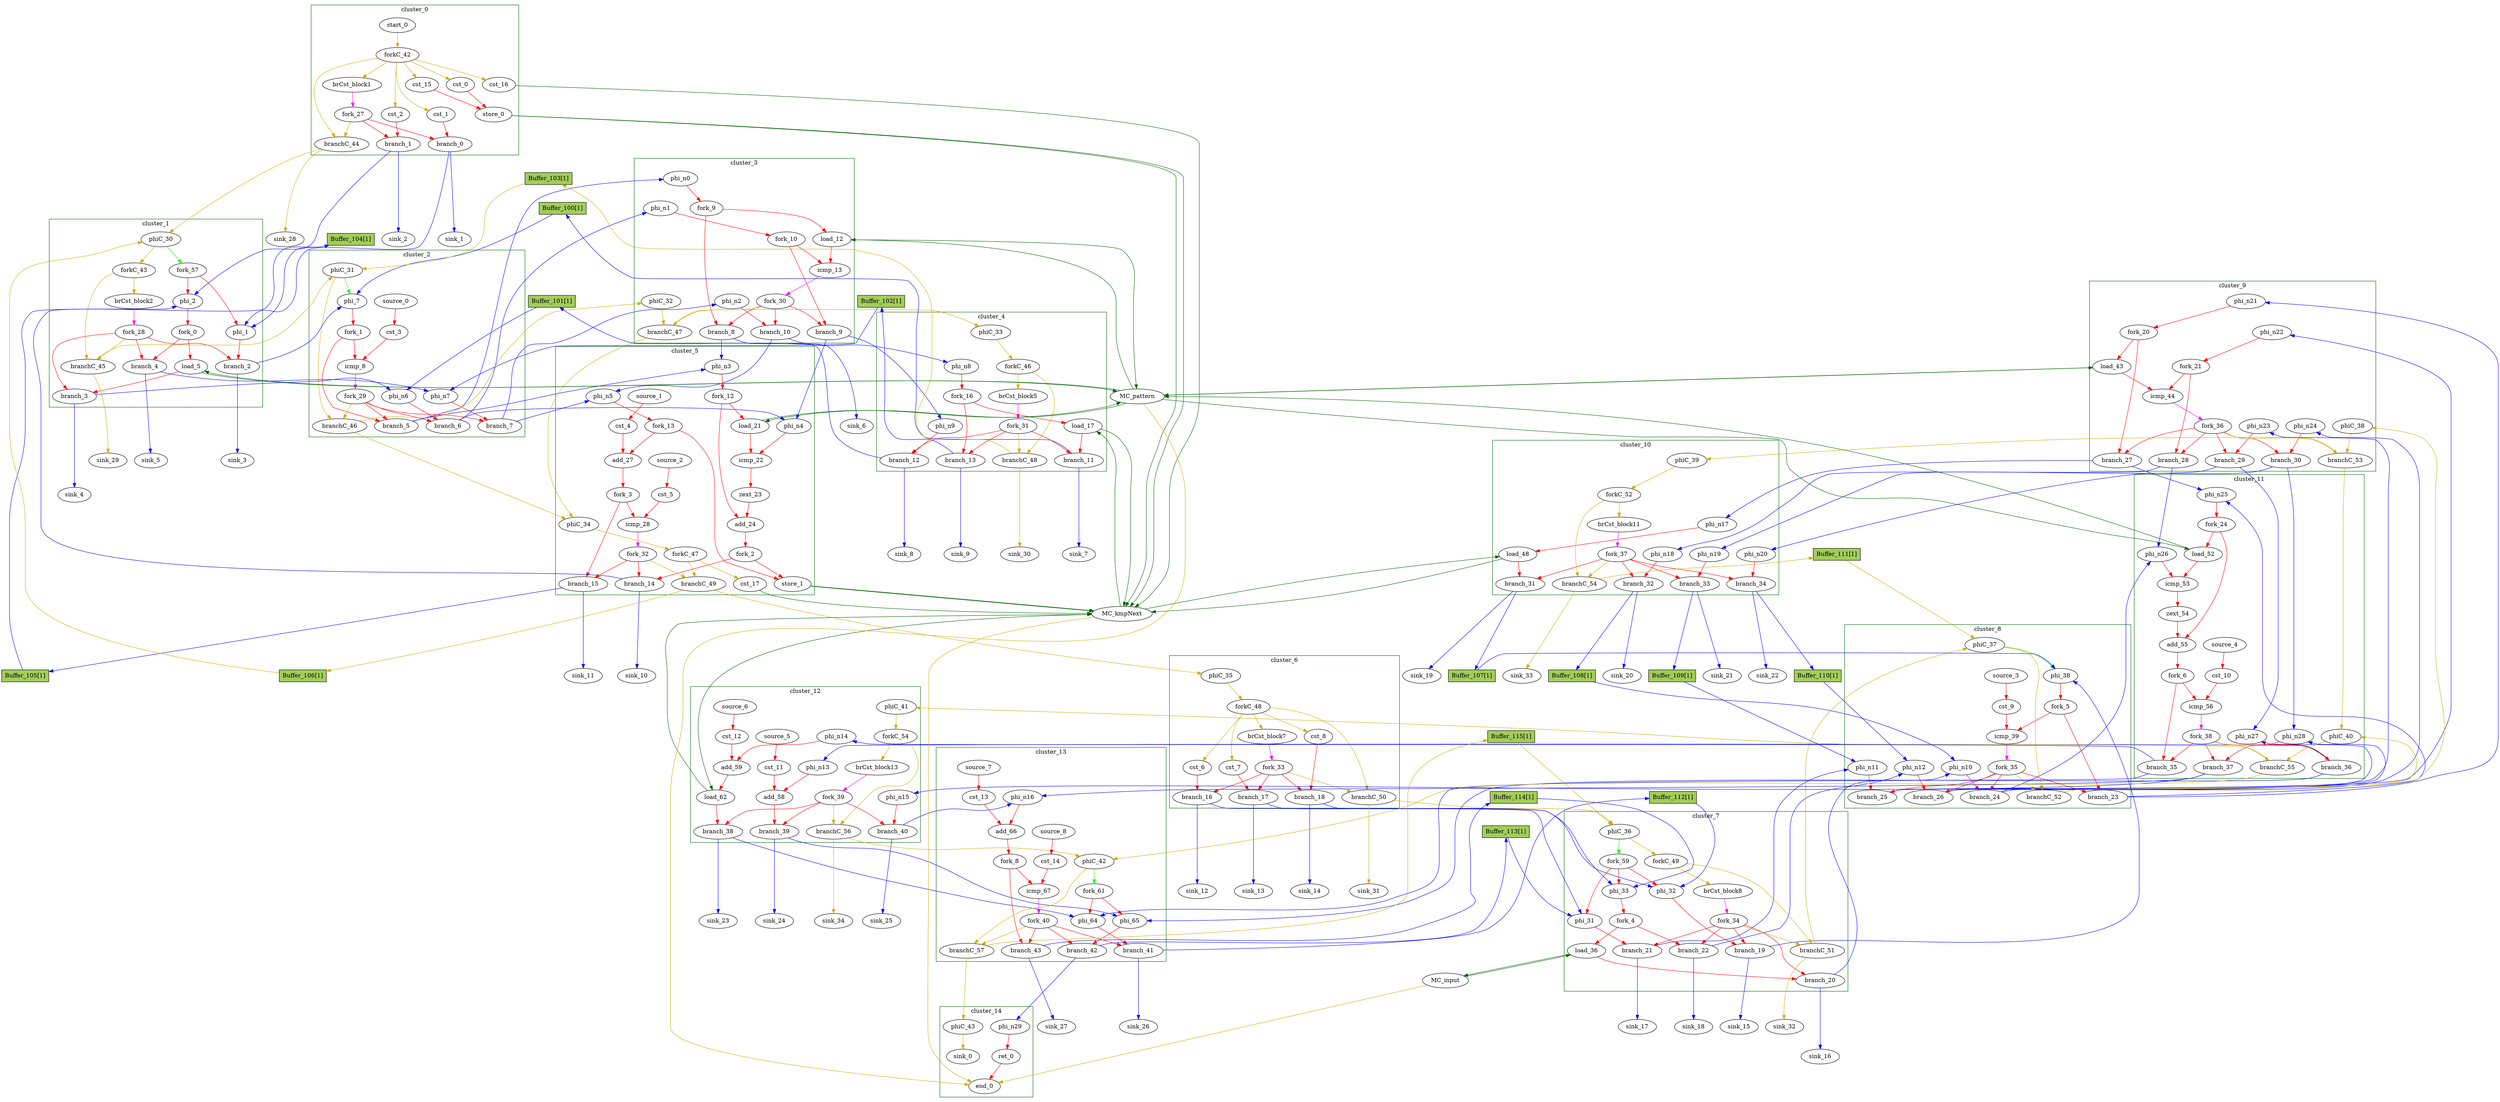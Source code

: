 Digraph G {
	splines=spline;
	subgraph cluster_cluster_0 {
	color = "darkgreen";
label = "cluster_0";
		"cst_0" [type="Constant", in="in1:1", out="out1:1", bbID=1, value="0x00000000"];
		"store_0" [type="Operator", in="in1:1 in2:0 ", out="out1:1 out2:0 ", bbID=1, II=1, delay=0.672, latency=0, op="mc_store_op", portId=0];
		"brCst_block1" [type="Constant", in="in1:1", out="out1:1", bbID=1, value="0x1"];
		"cst_1" [type="Constant", in="in1:1", out="out1:1", bbID=1, value="0x00000000"];
		"cst_2" [type="Constant", in="in1:1", out="out1:1", bbID=1, value="0x00000001"];
		"cst_15" [type="Constant", in="in1:1", out="out1:1", bbID=1, value="0x00000000"];
		"branch_0" [type="Branch", in="in1:1 in2?:1", out="out1+:1 out2-:1", bbID=1];
		"branch_1" [type="Branch", in="in1:1 in2?:1", out="out1+:1 out2-:1", bbID=1];
		"fork_27" [type="Fork", in="in1:1", out="out1:1 out2:1 out3:1 ", bbID=1];
		"cst_16" [type="Constant", in="in1:1", out="out1:1", bbID=1, value="0x00000001"];
		"start_0" [type="Entry", in="in1:0", out="out1:0", bbID=1, control="true"];
		"forkC_42" [type="Fork", in="in1:0", out="out1:0 out2:0 out3:0 out4:0 out5:0 out6:0 out7:0 ", bbID=1];
		"branchC_44" [type="Branch", in="in1:0 in2?:1", out="out1+:0 out2-:0", bbID=1];
	}
	subgraph cluster_cluster_2 {
	color = "darkgreen";
label = "cluster_2";
		"phi_7" [type="Mux", in="in1?:1 in2:32 in3:32 ", out="out1:32", bbID=3, delay=1.397];
		"cst_3" [type="Constant", in="in1:1", out="out1:1", bbID=3, value="0x00000000"];
		"icmp_8" [type="Operator", in="in1:32 in2:32 ", out="out1:1 ", bbID=3, II=1, delay=1.907, latency=0, op="icmp_sgt_op"];
		"phi_n6" [type="Merge", in="in1:32 in2:32 ", out="out1:32", bbID=3, delay=1.397];
		"phi_n7" [type="Merge", in="in1:3 in2:3 ", out="out1:3", bbID=3, delay=1.397];
		"fork_1" [type="Fork", in="in1:32", out="out1:32 out2:32 ", bbID=3];
		"branch_5" [type="Branch", in="in1:32 in2?:1", out="out1+:32 out2-:32", bbID=3];
		"branch_6" [type="Branch", in="in1:32 in2?:1", out="out1+:32 out2-:32", bbID=3];
		"branch_7" [type="Branch", in="in1:3 in2?:1", out="out1+:3 out2-:3", bbID=3];
		"fork_29" [type="Fork", in="in1:1", out="out1:1 out2:1 out3:1 out4:1 ", bbID=3];
		"phiC_31" [type="CntrlMerge", in="in1:0 in2:0 ", out="out1:0 out2?:1", bbID=3, delay=0.0];
		"branchC_46" [type="Branch", in="in1:0 in2?:1", out="out1+:0 out2-:0", bbID=3];
		"source_0" [type="Source", out="out1:1", bbID=3];
	}
	subgraph cluster_cluster_3 {
	color = "darkgreen";
label = "cluster_3";
		"load_12" [type="Operator", in="in1:32 in2:32 ", out="out1:32 out2:32 ", bbID=4, II=1, delay=1.412, latency=2, op="mc_load_op", portId=1];
		"icmp_13" [type="Operator", in="in1:32 in2:32 ", out="out1:1 ", bbID=4, II=1, delay=1.907, latency=0, op="icmp_eq_op"];
		"phi_n0" [type="Merge", in="in1:32 ", out="out1:32", bbID=4, delay=0.0];
		"phi_n1" [type="Merge", in="in1:32 ", out="out1:32", bbID=4, delay=0.0];
		"phi_n2" [type="Merge", in="in1:3 ", out="out1:3", bbID=4, delay=0.0];
		"fork_9" [type="Fork", in="in1:32", out="out1:32 out2:32 ", bbID=4];
		"fork_10" [type="Fork", in="in1:32", out="out1:32 out2:32 ", bbID=4];
		"branch_8" [type="Branch", in="in1:32 in2?:1", out="out1+:32 out2-:32", bbID=4];
		"branch_9" [type="Branch", in="in1:32 in2?:1", out="out1+:32 out2-:32", bbID=4];
		"branch_10" [type="Branch", in="in1:3 in2?:1", out="out1+:3 out2-:3", bbID=4];
		"fork_30" [type="Fork", in="in1:1", out="out1:1 out2:1 out3:1 out4:1 ", bbID=4];
		"phiC_32" [type="Merge", in="in1:0 ", out="out1:0", bbID=4, delay=0.0];
		"branchC_47" [type="Branch", in="in1:0 in2?:1", out="out1+:0 out2-:0", bbID=4];
	}
	subgraph cluster_cluster_4 {
	color = "darkgreen";
label = "cluster_4";
		"load_17" [type="Operator", in="in1:32 in2:3 ", out="out1:32 out2:3 ", bbID=5, II=1, delay=1.412, latency=2, op="mc_load_op", portId=0];
		"brCst_block5" [type="Constant", in="in1:1", out="out1:1", bbID=5, value="0x1"];
		"phi_n8" [type="Merge", in="in1:3 ", out="out1:3", bbID=5, delay=0.0];
		"phi_n9" [type="Merge", in="in1:32 ", out="out1:32", bbID=5, delay=0.0];
		"fork_16" [type="Fork", in="in1:3", out="out1:3 out2:3 ", bbID=5];
		"branch_11" [type="Branch", in="in1:32 in2?:1", out="out1+:32 out2-:32", bbID=5];
		"branch_12" [type="Branch", in="in1:32 in2?:1", out="out1+:32 out2-:32", bbID=5];
		"branch_13" [type="Branch", in="in1:3 in2?:1", out="out1+:3 out2-:3", bbID=5];
		"fork_31" [type="Fork", in="in1:1", out="out1:1 out2:1 out3:1 out4:1 ", bbID=5];
		"phiC_33" [type="Merge", in="in1:0 ", out="out1:0", bbID=5, delay=0.0];
		"forkC_46" [type="Fork", in="in1:0", out="out1:0 out2:0 ", bbID=5];
		"branchC_48" [type="Branch", in="in1:0 in2?:1", out="out1+:0 out2-:0", bbID=5];
	}
	subgraph cluster_cluster_5 {
	color = "darkgreen";
label = "cluster_5";
		"load_21" [type="Operator", in="in1:32 in2:32 ", out="out1:32 out2:32 ", bbID=6, II=1, delay=1.412, latency=2, op="mc_load_op", portId=2];
		"icmp_22" [type="Operator", in="in1:32 in2:32 ", out="out1:1 ", bbID=6, II=1, delay=1.907, latency=0, op="icmp_eq_op"];
		"zext_23" [type="Operator", in="in1:1 ", out="out1:1 ", bbID=6, II=1, delay=0.0, latency=0, op="zext_op"];
		"add_24" [type="Operator", in="in1:32 in2:32 ", out="out1:32 ", bbID=6, II=1, delay=2.287, latency=0, op="add_op"];
		"store_1" [type="Operator", in="in1:32 in2:3 ", out="out1:32 out2:3 ", bbID=6, II=1, delay=0.672, latency=0, op="mc_store_op", portId=1];
		"cst_4" [type="Constant", in="in1:1", out="out1:1", bbID=6, value="0x00000001"];
		"add_27" [type="Operator", in="in1:3 in2:3 ", out="out1:3 ", bbID=6, II=1, delay=2.287, latency=0, op="add_op"];
		"cst_5" [type="Constant", in="in1:3", out="out1:3", bbID=6, value="0x00000004"];
		"icmp_28" [type="Operator", in="in1:3 in2:3 ", out="out1:1 ", bbID=6, II=1, delay=1.907, latency=0, op="icmp_ult_op"];
		"phi_n3" [type="Merge", in="in1:32 in2:32 ", out="out1:32", bbID=6, delay=1.397];
		"phi_n4" [type="Merge", in="in1:32 in2:32 ", out="out1:32", bbID=6, delay=1.397];
		"phi_n5" [type="Merge", in="in1:3 in2:3 ", out="out1:3", bbID=6, delay=1.397];
		"fork_2" [type="Fork", in="in1:32", out="out1:32 out2:32 ", bbID=6];
		"fork_3" [type="Fork", in="in1:3", out="out1:3 out2:3 ", bbID=6];
		"fork_12" [type="Fork", in="in1:32", out="out1:32 out2:32 ", bbID=6];
		"fork_13" [type="Fork", in="in1:3", out="out1:3 out2:3 ", bbID=6];
		"branch_14" [type="Branch", in="in1:32 in2?:1", out="out1+:32 out2-:32", bbID=6];
		"branch_15" [type="Branch", in="in1:3 in2?:1", out="out1+:3 out2-:3", bbID=6];
		"fork_32" [type="Fork", in="in1:1", out="out1:1 out2:1 out3:1 ", bbID=6];
		"cst_17" [type="Constant", in="in1:1", out="out1:1", bbID=6, value="0x00000001"];
		"phiC_34" [type="Merge", in="in1:0 in2:0 ", out="out1:0", bbID=6, delay=0.0];
		"forkC_47" [type="Fork", in="in1:0", out="out1:0 out2:0 ", bbID=6];
		"branchC_49" [type="Branch", in="in1:0 in2?:1", out="out1+:0 out2-:0", bbID=6];
		"source_1" [type="Source", out="out1:1", bbID=6];
		"source_2" [type="Source", out="out1:3", bbID=6];
	}
	subgraph cluster_cluster_6 {
	color = "darkgreen";
label = "cluster_6";
		"brCst_block7" [type="Constant", in="in1:1", out="out1:1", bbID=7, value="0x1"];
		"cst_6" [type="Constant", in="in1:1", out="out1:1", bbID=7, value="0x00000000"];
		"cst_7" [type="Constant", in="in1:1", out="out1:1", bbID=7, value="0x00000000"];
		"cst_8" [type="Constant", in="in1:1", out="out1:1", bbID=7, value="0x00000000"];
		"branch_16" [type="Branch", in="in1:1 in2?:1", out="out1+:1 out2-:1", bbID=7];
		"branch_17" [type="Branch", in="in1:1 in2?:1", out="out1+:1 out2-:1", bbID=7];
		"branch_18" [type="Branch", in="in1:1 in2?:1", out="out1+:1 out2-:1", bbID=7];
		"fork_33" [type="Fork", in="in1:1", out="out1:1 out2:1 out3:1 out4:1 ", bbID=7];
		"phiC_35" [type="Merge", in="in1:0 ", out="out1:0", bbID=7, delay=0.0];
		"forkC_48" [type="Fork", in="in1:0", out="out1:0 out2:0 out3:0 out4:0 out5:0 ", bbID=7];
		"branchC_50" [type="Branch", in="in1:0 in2?:1", out="out1+:0 out2-:0", bbID=7];
	}
	subgraph cluster_cluster_7 {
	color = "darkgreen";
label = "cluster_7";
		"phi_31" [type="Mux", in="in1?:1 in2:32 in3:32 ", out="out1:32", bbID=8, delay=1.397];
		"phi_32" [type="Mux", in="in1?:1 in2:32 in3:32 ", out="out1:32", bbID=8, delay=1.397];
		"phi_33" [type="Mux", in="in1?:1 in2:10 in3:10 ", out="out1:10", bbID=8, delay=1.397];
		"load_36" [type="Operator", in="in1:32 in2:10 ", out="out1:32 out2:10 ", bbID=8, II=1, delay=1.412, latency=2, op="mc_load_op", portId=0];
		"brCst_block8" [type="Constant", in="in1:1", out="out1:1", bbID=8, value="0x1"];
		"fork_4" [type="Fork", in="in1:10", out="out1:10 out2:10 ", bbID=8];
		"branch_19" [type="Branch", in="in1:32 in2?:1", out="out1+:32 out2-:32", bbID=8];
		"branch_20" [type="Branch", in="in1:32 in2?:1", out="out1+:32 out2-:32", bbID=8];
		"branch_21" [type="Branch", in="in1:32 in2?:1", out="out1+:32 out2-:32", bbID=8];
		"branch_22" [type="Branch", in="in1:10 in2?:1", out="out1+:10 out2-:10", bbID=8];
		"fork_34" [type="Fork", in="in1:1", out="out1:1 out2:1 out3:1 out4:1 out5:1 ", bbID=8];
		"phiC_36" [type="CntrlMerge", in="in1:0 in2:0 ", out="out1:0 out2?:1", bbID=8, delay=0.0];
		"forkC_49" [type="Fork", in="in1:0", out="out1:0 out2:0 ", bbID=8];
		"branchC_51" [type="Branch", in="in1:0 in2?:1", out="out1+:0 out2-:0", bbID=8];
		"fork_59" [type="Fork", in="in1:1", out="out1:1 out2:1 out3:1 ", bbID=8];
	}
	subgraph cluster_cluster_8 {
	color = "darkgreen";
label = "cluster_8";
		"phi_38" [type="Mux", in="in1?:1 in2:32 in3:32 ", out="out1:32", bbID=9, delay=1.397];
		"cst_9" [type="Constant", in="in1:1", out="out1:1", bbID=9, value="0x00000000"];
		"icmp_39" [type="Operator", in="in1:32 in2:32 ", out="out1:1 ", bbID=9, II=1, delay=1.907, latency=0, op="icmp_sgt_op"];
		"phi_n10" [type="Merge", in="in1:32 in2:32 ", out="out1:32", bbID=9, delay=1.397];
		"phi_n11" [type="Merge", in="in1:32 in2:32 ", out="out1:32", bbID=9, delay=1.397];
		"phi_n12" [type="Merge", in="in1:10 in2:10 ", out="out1:10", bbID=9, delay=1.397];
		"fork_5" [type="Fork", in="in1:32", out="out1:32 out2:32 ", bbID=9];
		"branch_23" [type="Branch", in="in1:32 in2?:1", out="out1+:32 out2-:32", bbID=9];
		"branch_24" [type="Branch", in="in1:32 in2?:1", out="out1+:32 out2-:32", bbID=9];
		"branch_25" [type="Branch", in="in1:32 in2?:1", out="out1+:32 out2-:32", bbID=9];
		"branch_26" [type="Branch", in="in1:10 in2?:1", out="out1+:10 out2-:10", bbID=9];
		"fork_35" [type="Fork", in="in1:1", out="out1:1 out2:1 out3:1 out4:1 out5:1 ", bbID=9];
		"phiC_37" [type="CntrlMerge", in="in1:0 in2:0 ", out="out1:0 out2?:1", bbID=9, delay=0.0];
		"branchC_52" [type="Branch", in="in1:0 in2?:1", out="out1+:0 out2-:0", bbID=9];
		"source_3" [type="Source", out="out1:1", bbID=9];
	}
	subgraph cluster_cluster_9 {
	color = "darkgreen";
label = "cluster_9";
		"load_43" [type="Operator", in="in1:32 in2:32 ", out="out1:32 out2:32 ", bbID=10, II=1, delay=1.412, latency=2, op="mc_load_op", portId=3];
		"icmp_44" [type="Operator", in="in1:32 in2:32 ", out="out1:1 ", bbID=10, II=1, delay=1.907, latency=0, op="icmp_eq_op"];
		"phi_n21" [type="Merge", in="in1:32 ", out="out1:32", bbID=10, delay=0.0];
		"phi_n22" [type="Merge", in="in1:32 ", out="out1:32", bbID=10, delay=0.0];
		"phi_n23" [type="Merge", in="in1:32 ", out="out1:32", bbID=10, delay=0.0];
		"phi_n24" [type="Merge", in="in1:10 ", out="out1:10", bbID=10, delay=0.0];
		"fork_20" [type="Fork", in="in1:32", out="out1:32 out2:32 ", bbID=10];
		"fork_21" [type="Fork", in="in1:32", out="out1:32 out2:32 ", bbID=10];
		"branch_27" [type="Branch", in="in1:32 in2?:1", out="out1+:32 out2-:32", bbID=10];
		"branch_28" [type="Branch", in="in1:32 in2?:1", out="out1+:32 out2-:32", bbID=10];
		"branch_29" [type="Branch", in="in1:32 in2?:1", out="out1+:32 out2-:32", bbID=10];
		"branch_30" [type="Branch", in="in1:10 in2?:1", out="out1+:10 out2-:10", bbID=10];
		"fork_36" [type="Fork", in="in1:1", out="out1:1 out2:1 out3:1 out4:1 out5:1 ", bbID=10];
		"phiC_38" [type="Merge", in="in1:0 ", out="out1:0", bbID=10, delay=0.0];
		"branchC_53" [type="Branch", in="in1:0 in2?:1", out="out1+:0 out2-:0", bbID=10];
	}
	subgraph cluster_cluster_10 {
	color = "darkgreen";
label = "cluster_10";
		"load_48" [type="Operator", in="in1:32 in2:32 ", out="out1:32 out2:32 ", bbID=11, II=1, delay=1.412, latency=2, op="mc_load_op", portId=1];
		"brCst_block11" [type="Constant", in="in1:1", out="out1:1", bbID=11, value="0x1"];
		"phi_n17" [type="Merge", in="in1:32 ", out="out1:32", bbID=11, delay=0.0];
		"phi_n18" [type="Merge", in="in1:32 ", out="out1:32", bbID=11, delay=0.0];
		"phi_n19" [type="Merge", in="in1:32 ", out="out1:32", bbID=11, delay=0.0];
		"phi_n20" [type="Merge", in="in1:10 ", out="out1:10", bbID=11, delay=0.0];
		"branch_31" [type="Branch", in="in1:32 in2?:1", out="out1+:32 out2-:32", bbID=11];
		"branch_32" [type="Branch", in="in1:32 in2?:1", out="out1+:32 out2-:32", bbID=11];
		"branch_33" [type="Branch", in="in1:32 in2?:1", out="out1+:32 out2-:32", bbID=11];
		"branch_34" [type="Branch", in="in1:10 in2?:1", out="out1+:10 out2-:10", bbID=11];
		"fork_37" [type="Fork", in="in1:1", out="out1:1 out2:1 out3:1 out4:1 out5:1 ", bbID=11];
		"phiC_39" [type="Merge", in="in1:0 ", out="out1:0", bbID=11, delay=0.0];
		"forkC_52" [type="Fork", in="in1:0", out="out1:0 out2:0 ", bbID=11];
		"branchC_54" [type="Branch", in="in1:0 in2?:1", out="out1+:0 out2-:0", bbID=11];
	}
	subgraph cluster_cluster_11 {
	color = "darkgreen";
label = "cluster_11";
		"load_52" [type="Operator", in="in1:32 in2:32 ", out="out1:32 out2:32 ", bbID=12, II=1, delay=1.412, latency=2, op="mc_load_op", portId=4];
		"icmp_53" [type="Operator", in="in1:32 in2:32 ", out="out1:1 ", bbID=12, II=1, delay=1.907, latency=0, op="icmp_eq_op"];
		"zext_54" [type="Operator", in="in1:1 ", out="out1:1 ", bbID=12, II=1, delay=0.0, latency=0, op="zext_op"];
		"add_55" [type="Operator", in="in1:32 in2:32 ", out="out1:32 ", bbID=12, II=1, delay=2.287, latency=0, op="add_op"];
		"cst_10" [type="Constant", in="in1:2", out="out1:2", bbID=12, value="0x00000003"];
		"icmp_56" [type="Operator", in="in1:32 in2:32 ", out="out1:1 ", bbID=12, II=1, delay=1.907, latency=0, op="icmp_sgt_op"];
		"phi_n25" [type="Merge", in="in1:32 in2:32 ", out="out1:32", bbID=12, delay=1.397];
		"phi_n26" [type="Merge", in="in1:32 in2:32 ", out="out1:32", bbID=12, delay=1.397];
		"phi_n27" [type="Merge", in="in1:32 in2:32 ", out="out1:32", bbID=12, delay=1.397];
		"phi_n28" [type="Merge", in="in1:10 in2:10 ", out="out1:10", bbID=12, delay=1.397];
		"fork_6" [type="Fork", in="in1:32", out="out1:32 out2:32 ", bbID=12];
		"fork_24" [type="Fork", in="in1:32", out="out1:32 out2:32 ", bbID=12];
		"branch_35" [type="Branch", in="in1:32 in2?:1", out="out1+:32 out2-:32", bbID=12];
		"branch_36" [type="Branch", in="in1:32 in2?:1", out="out1+:32 out2-:32", bbID=12];
		"branch_37" [type="Branch", in="in1:10 in2?:1", out="out1+:10 out2-:10", bbID=12];
		"fork_38" [type="Fork", in="in1:1", out="out1:1 out2:1 out3:1 out4:1 ", bbID=12];
		"phiC_40" [type="Merge", in="in1:0 in2:0 ", out="out1:0", bbID=12, delay=0.0];
		"branchC_55" [type="Branch", in="in1:0 in2?:1", out="out1+:0 out2-:0", bbID=12];
		"source_4" [type="Source", out="out1:2", bbID=12];
	}
	subgraph cluster_cluster_12 {
	color = "darkgreen";
label = "cluster_12";
		"cst_11" [type="Constant", in="in1:1", out="out1:1", bbID=13, value="0x00000001"];
		"add_58" [type="Operator", in="in1:32 in2:32 ", out="out1:32 ", bbID=13, II=1, delay=2.287, latency=0, op="add_op"];
		"cst_12" [type="Constant", in="in1:32", out="out1:32", bbID=13, value="0xFFFFFFFF"];
		"add_59" [type="Operator", in="in1:32 in2:32 ", out="out1:32 ", bbID=13, II=1, delay=2.287, latency=0, op="add_op"];
		"load_62" [type="Operator", in="in1:32 in2:32 ", out="out1:32 out2:32 ", bbID=13, II=1, delay=1.412, latency=2, op="mc_load_op", portId=2];
		"brCst_block13" [type="Constant", in="in1:1", out="out1:1", bbID=13, value="0x1"];
		"phi_n13" [type="Merge", in="in1:32 ", out="out1:32", bbID=13, delay=0.0];
		"phi_n14" [type="Merge", in="in1:32 ", out="out1:32", bbID=13, delay=0.0];
		"phi_n15" [type="Merge", in="in1:10 ", out="out1:10", bbID=13, delay=0.0];
		"branch_38" [type="Branch", in="in1:32 in2?:1", out="out1+:32 out2-:32", bbID=13];
		"branch_39" [type="Branch", in="in1:32 in2?:1", out="out1+:32 out2-:32", bbID=13];
		"branch_40" [type="Branch", in="in1:10 in2?:1", out="out1+:10 out2-:10", bbID=13];
		"fork_39" [type="Fork", in="in1:1", out="out1:1 out2:1 out3:1 out4:1 ", bbID=13];
		"phiC_41" [type="Merge", in="in1:0 ", out="out1:0", bbID=13, delay=0.0];
		"forkC_54" [type="Fork", in="in1:0", out="out1:0 out2:0 ", bbID=13];
		"branchC_56" [type="Branch", in="in1:0 in2?:1", out="out1+:0 out2-:0", bbID=13];
		"source_5" [type="Source", out="out1:1", bbID=13];
		"source_6" [type="Source", out="out1:32", bbID=13];
	}
	subgraph cluster_cluster_13 {
	color = "darkgreen";
label = "cluster_13";
		"phi_64" [type="Mux", in="in1?:1 in2:32 in3:32 ", out="out1:32", bbID=14, delay=1.397];
		"phi_65" [type="Mux", in="in1?:1 in2:32 in3:32 ", out="out1:32", bbID=14, delay=1.397];
		"cst_13" [type="Constant", in="in1:1", out="out1:1", bbID=14, value="0x00000001"];
		"add_66" [type="Operator", in="in1:10 in2:10 ", out="out1:10 ", bbID=14, II=1, delay=2.287, latency=0, op="add_op"];
		"cst_14" [type="Constant", in="in1:10", out="out1:10", bbID=14, value="0x000003E8"];
		"icmp_67" [type="Operator", in="in1:10 in2:10 ", out="out1:1 ", bbID=14, II=1, delay=1.907, latency=0, op="icmp_ult_op"];
		"phi_n16" [type="Merge", in="in1:10 in2:10 ", out="out1:10", bbID=14, delay=1.397];
		"fork_8" [type="Fork", in="in1:10", out="out1:10 out2:10 ", bbID=14];
		"branch_41" [type="Branch", in="in1:32 in2?:1", out="out1+:32 out2-:32", bbID=14];
		"branch_42" [type="Branch", in="in1:32 in2?:1", out="out1+:32 out2-:32", bbID=14];
		"branch_43" [type="Branch", in="in1:10 in2?:1", out="out1+:10 out2-:10", bbID=14];
		"fork_40" [type="Fork", in="in1:1", out="out1:1 out2:1 out3:1 out4:1 ", bbID=14];
		"phiC_42" [type="CntrlMerge", in="in1:0 in2:0 ", out="out1:0 out2?:1", bbID=14, delay=0.0];
		"branchC_57" [type="Branch", in="in1:0 in2?:1", out="out1+:0 out2-:0", bbID=14];
		"source_7" [type="Source", out="out1:1", bbID=14];
		"source_8" [type="Source", out="out1:10", bbID=14];
		"fork_61" [type="Fork", in="in1:1", out="out1:1 out2:1 ", bbID=14];
	}
	subgraph cluster_cluster_14 {
	color = "darkgreen";
label = "cluster_14";
		"ret_0" [type="Operator", in="in1:32 ", out="out1:32 ", bbID=15, II=1, delay=0.0, latency=0, op="ret_op"];
		"phi_n29" [type="Merge", in="in1:32 ", out="out1:32", bbID=15, delay=0.0];
		"end_0" [type="Exit", in="in1:0*e in2:0*e in3:0*e in4:32 ", out="out1:32", bbID=0];
		"phiC_43" [type="Merge", in="in1:0 ", out="out1:0", bbID=15, delay=0.0];
		"sink_0" [type="Sink", in="in1:0", bbID=0];
	}
	subgraph cluster_cluster_1 {
	color = "darkgreen";
label = "cluster_1";
		"phi_1" [type="Mux", in="in1?:1 in2:32 in3:32 ", out="out1:32", bbID=2, delay=1.397];
		"phi_2" [type="Mux", in="in1?:1 in2:3 in3:3 ", out="out1:3", bbID=2, delay=1.397];
		"load_5" [type="Operator", in="in1:32 in2:3 ", out="out1:32 out2:3 ", bbID=2, II=1, delay=1.412, latency=2, op="mc_load_op", portId=0];
		"brCst_block2" [type="Constant", in="in1:1", out="out1:1", bbID=2, value="0x1"];
		"fork_0" [type="Fork", in="in1:3", out="out1:3 out2:3 ", bbID=2];
		"branch_2" [type="Branch", in="in1:32 in2?:1", out="out1+:32 out2-:32", bbID=2];
		"branch_3" [type="Branch", in="in1:32 in2?:1", out="out1+:32 out2-:32", bbID=2];
		"branch_4" [type="Branch", in="in1:3 in2?:1", out="out1+:3 out2-:3", bbID=2];
		"fork_28" [type="Fork", in="in1:1", out="out1:1 out2:1 out3:1 out4:1 ", bbID=2];
		"phiC_30" [type="CntrlMerge", in="in1:0 in2:0 ", out="out1:0 out2?:1", bbID=2, delay=0.0];
		"forkC_43" [type="Fork", in="in1:0", out="out1:0 out2:0 ", bbID=2];
		"branchC_45" [type="Branch", in="in1:0 in2?:1", out="out1+:0 out2-:0", bbID=2];
		"fork_57" [type="Fork", in="in1:1", out="out1:1 out2:1 ", bbID=2];
	}
		"MC_kmpNext" [type="MC", in="in1:32*c0 in2:32*c1 in3:32*s0a in4:32*s0d in5:32*l0a in6:32*s1a in7:32*s1d in8:32*l1a in9:32*l2a ", out="out1:32*l0d out2:32*l1d out3:32*l2d out4:0*e ", bbID=0, bbcount=2, ldcount=3, memory="kmpNext", stcount=2];
		"MC_pattern" [type="MC", in="in1:32*l0a in2:32*l1a in3:32*l2a in4:32*l3a in5:32*l4a ", out="out1:32*l0d out2:32*l1d out3:32*l2d out4:32*l3d out5:32*l4d out6:0*e ", bbID=0, bbcount=0, ldcount=5, memory="pattern", stcount=0];
		"MC_input" [type="MC", in="in1:10*l0a ", out="out1:32*l0d out2:0*e ", bbID=0, bbcount=0, ldcount=1, memory="input", stcount=0];
		"sink_1" [type="Sink", in="in1:1", bbID=0];
		"sink_2" [type="Sink", in="in1:1", bbID=0];
		"sink_3" [type="Sink", in="in1:32", bbID=0];
		"sink_4" [type="Sink", in="in1:32", bbID=0];
		"sink_5" [type="Sink", in="in1:3", bbID=0];
		"sink_6" [type="Sink", in="in1:32", bbID=0];
		"sink_7" [type="Sink", in="in1:32", bbID=0];
		"sink_8" [type="Sink", in="in1:32", bbID=0];
		"sink_9" [type="Sink", in="in1:3", bbID=0];
		"sink_10" [type="Sink", in="in1:32", bbID=0];
		"sink_11" [type="Sink", in="in1:3", bbID=0];
		"sink_12" [type="Sink", in="in1:1", bbID=0];
		"sink_13" [type="Sink", in="in1:1", bbID=0];
		"sink_14" [type="Sink", in="in1:1", bbID=0];
		"sink_15" [type="Sink", in="in1:32", bbID=0];
		"sink_16" [type="Sink", in="in1:32", bbID=0];
		"sink_17" [type="Sink", in="in1:32", bbID=0];
		"sink_18" [type="Sink", in="in1:10", bbID=0];
		"sink_19" [type="Sink", in="in1:32", bbID=0];
		"sink_20" [type="Sink", in="in1:32", bbID=0];
		"sink_21" [type="Sink", in="in1:32", bbID=0];
		"sink_22" [type="Sink", in="in1:10", bbID=0];
		"sink_23" [type="Sink", in="in1:32", bbID=0];
		"sink_24" [type="Sink", in="in1:32", bbID=0];
		"sink_25" [type="Sink", in="in1:10", bbID=0];
		"sink_26" [type="Sink", in="in1:32", bbID=0];
		"sink_27" [type="Sink", in="in1:10", bbID=0];
		"sink_28" [type="Sink", in="in1:0", bbID=0];
		"sink_29" [type="Sink", in="in1:0", bbID=0];
		"sink_30" [type="Sink", in="in1:0", bbID=0];
		"sink_31" [type="Sink", in="in1:0", bbID=0];
		"sink_32" [type="Sink", in="in1:0", bbID=0];
		"sink_33" [type="Sink", in="in1:0", bbID=0];
		"sink_34" [type="Sink", in="in1:0", bbID=0];
		"Buffer_100" [type="Buffer", in="in1:32", out="out1:32", bbID=3, fillcolor="darkolivegreen3", height=0.4, label="Buffer_100[1]", shape="box", slots=1, style="filled", transparent="false"];
		"Buffer_101" [type="Buffer", in="in1:32", out="out1:32", bbID=3, fillcolor="darkolivegreen3", height=0.4, label="Buffer_101[1]", shape="box", slots=1, style="filled", transparent="false"];
		"Buffer_102" [type="Buffer", in="in1:32", out="out1:32", bbID=3, fillcolor="darkolivegreen3", height=0.4, label="Buffer_102[1]", shape="box", slots=1, style="filled", transparent="false"];
		"Buffer_103" [type="Buffer", in="in1:32", out="out1:32", bbID=3, fillcolor="darkolivegreen3", height=0.4, label="Buffer_103[1]", shape="box", slots=1, style="filled", transparent="false"];
		"Buffer_104" [type="Buffer", in="in1:32", out="out1:32", bbID=3, fillcolor="darkolivegreen3", height=0.4, label="Buffer_104[1]", shape="box", slots=1, style="filled", transparent="false"];
		"Buffer_105" [type="Buffer", in="in1:32", out="out1:32", bbID=3, fillcolor="darkolivegreen3", height=0.4, label="Buffer_105[1]", shape="box", slots=1, style="filled", transparent="false"];
		"Buffer_106" [type="Buffer", in="in1:32", out="out1:32", bbID=3, fillcolor="darkolivegreen3", height=0.4, label="Buffer_106[1]", shape="box", slots=1, style="filled", transparent="false"];
		"Buffer_107" [type="Buffer", in="in1:32", out="out1:32", bbID=3, fillcolor="darkolivegreen3", height=0.4, label="Buffer_107[1]", shape="box", slots=1, style="filled", transparent="false"];
		"Buffer_108" [type="Buffer", in="in1:32", out="out1:32", bbID=3, fillcolor="darkolivegreen3", height=0.4, label="Buffer_108[1]", shape="box", slots=1, style="filled", transparent="false"];
		"Buffer_109" [type="Buffer", in="in1:32", out="out1:32", bbID=3, fillcolor="darkolivegreen3", height=0.4, label="Buffer_109[1]", shape="box", slots=1, style="filled", transparent="false"];
		"Buffer_110" [type="Buffer", in="in1:32", out="out1:32", bbID=3, fillcolor="darkolivegreen3", height=0.4, label="Buffer_110[1]", shape="box", slots=1, style="filled", transparent="false"];
		"Buffer_111" [type="Buffer", in="in1:32", out="out1:32", bbID=3, fillcolor="darkolivegreen3", height=0.4, label="Buffer_111[1]", shape="box", slots=1, style="filled", transparent="false"];
		"Buffer_112" [type="Buffer", in="in1:32", out="out1:32", bbID=3, fillcolor="darkolivegreen3", height=0.4, label="Buffer_112[1]", shape="box", slots=1, style="filled", transparent="false"];
		"Buffer_113" [type="Buffer", in="in1:32", out="out1:32", bbID=3, fillcolor="darkolivegreen3", height=0.4, label="Buffer_113[1]", shape="box", slots=1, style="filled", transparent="false"];
		"Buffer_114" [type="Buffer", in="in1:32", out="out1:32", bbID=3, fillcolor="darkolivegreen3", height=0.4, label="Buffer_114[1]", shape="box", slots=1, style="filled", transparent="false"];
		"Buffer_115" [type="Buffer", in="in1:32", out="out1:32", bbID=3, fillcolor="darkolivegreen3", height=0.4, label="Buffer_115[1]", shape="box", slots=1, style="filled", transparent="false"];
		"cst_0" -> "store_0" [color = "red", from = "out1", to = "in1"];
		"store_0" -> "MC_kmpNext" [color = "darkgreen", mem_address = "true", from = "out2", to = "in3"];
		"store_0" -> "MC_kmpNext" [color = "darkgreen", mem_address = "false", from = "out1", to = "in4"];
		"brCst_block1" -> "fork_27" [color = "magenta", from = "out1", to = "in1"];
		"cst_1" -> "branch_0" [color = "red", from = "out1", to = "in1"];
		"phi_1" -> "branch_2" [color = "red", from = "out1", to = "in1"];
		"cst_2" -> "branch_1" [color = "red", from = "out1", to = "in1"];
		"phi_2" -> "fork_0" [color = "red", from = "out1", to = "in1"];
		"load_5" -> "branch_3" [color = "red", from = "out1", to = "in1"];
		"load_5" -> "MC_pattern" [color = "darkgreen", mem_address = "true", from = "out2", to = "in1"];
		"brCst_block2" -> "fork_28" [color = "magenta", from = "out1", to = "in1"];
		"phi_7" -> "fork_1" [color = "red", from = "out1", to = "in1"];
		"cst_3" -> "icmp_8" [color = "red", from = "out1", to = "in2"];
		"icmp_8" -> "fork_29" [color = "magenta", from = "out1", to = "in1"];
		"load_12" -> "icmp_13" [color = "red", from = "out1", to = "in1"];
		"load_12" -> "MC_pattern" [color = "darkgreen", mem_address = "true", from = "out2", to = "in2"];
		"icmp_13" -> "fork_30" [color = "magenta", from = "out1", to = "in1"];
		"load_17" -> "branch_11" [color = "red", from = "out1", to = "in1"];
		"load_17" -> "MC_kmpNext" [color = "darkgreen", mem_address = "true", from = "out2", to = "in5"];
		"brCst_block5" -> "fork_31" [color = "magenta", from = "out1", to = "in1"];
		"load_21" -> "icmp_22" [color = "red", from = "out1", to = "in1"];
		"load_21" -> "MC_pattern" [color = "darkgreen", mem_address = "true", from = "out2", to = "in3"];
		"icmp_22" -> "zext_23" [color = "red", from = "out1", to = "in1"];
		"zext_23" -> "add_24" [color = "red", from = "out1", to = "in2"];
		"add_24" -> "fork_2" [color = "red", from = "out1", to = "in1"];
		"store_1" -> "MC_kmpNext" [color = "darkgreen", mem_address = "true", from = "out2", to = "in6"];
		"store_1" -> "MC_kmpNext" [color = "darkgreen", mem_address = "false", from = "out1", to = "in7"];
		"cst_4" -> "add_27" [color = "red", from = "out1", to = "in2"];
		"add_27" -> "fork_3" [color = "red", from = "out1", to = "in1"];
		"cst_5" -> "icmp_28" [color = "red", from = "out1", to = "in2"];
		"icmp_28" -> "fork_32" [color = "magenta", from = "out1", to = "in1"];
		"brCst_block7" -> "fork_33" [color = "magenta", from = "out1", to = "in1"];
		"cst_6" -> "branch_16" [color = "red", from = "out1", to = "in1"];
		"phi_31" -> "branch_21" [color = "red", from = "out1", to = "in1"];
		"cst_7" -> "branch_17" [color = "red", from = "out1", to = "in1"];
		"phi_32" -> "branch_19" [color = "red", from = "out1", to = "in1"];
		"cst_8" -> "branch_18" [color = "red", from = "out1", to = "in1"];
		"phi_33" -> "fork_4" [color = "red", from = "out1", to = "in1"];
		"load_36" -> "branch_20" [color = "red", from = "out1", to = "in1"];
		"load_36" -> "MC_input" [color = "darkgreen", mem_address = "true", from = "out2", to = "in1"];
		"brCst_block8" -> "fork_34" [color = "magenta", from = "out1", to = "in1"];
		"phi_38" -> "fork_5" [color = "red", from = "out1", to = "in1"];
		"cst_9" -> "icmp_39" [color = "red", from = "out1", to = "in2"];
		"icmp_39" -> "fork_35" [color = "magenta", from = "out1", to = "in1"];
		"load_43" -> "icmp_44" [color = "red", from = "out1", to = "in1"];
		"load_43" -> "MC_pattern" [color = "darkgreen", mem_address = "true", from = "out2", to = "in4"];
		"icmp_44" -> "fork_36" [color = "magenta", from = "out1", to = "in1"];
		"load_48" -> "branch_31" [color = "red", from = "out1", to = "in1"];
		"load_48" -> "MC_kmpNext" [color = "darkgreen", mem_address = "true", from = "out2", to = "in8"];
		"brCst_block11" -> "fork_37" [color = "magenta", from = "out1", to = "in1"];
		"load_52" -> "icmp_53" [color = "red", from = "out1", to = "in1"];
		"load_52" -> "MC_pattern" [color = "darkgreen", mem_address = "true", from = "out2", to = "in5"];
		"icmp_53" -> "zext_54" [color = "red", from = "out1", to = "in1"];
		"zext_54" -> "add_55" [color = "red", from = "out1", to = "in2"];
		"add_55" -> "fork_6" [color = "red", from = "out1", to = "in1"];
		"cst_10" -> "icmp_56" [color = "red", from = "out1", to = "in2"];
		"icmp_56" -> "fork_38" [color = "magenta", from = "out1", to = "in1"];
		"cst_11" -> "add_58" [color = "red", from = "out1", to = "in2"];
		"add_58" -> "branch_39" [color = "red", from = "out1", to = "in1"];
		"cst_12" -> "add_59" [color = "red", from = "out1", to = "in2"];
		"add_59" -> "load_62" [color = "red", from = "out1", to = "in2"];
		"load_62" -> "branch_38" [color = "red", from = "out1", to = "in1"];
		"load_62" -> "MC_kmpNext" [color = "darkgreen", mem_address = "true", from = "out2", to = "in9"];
		"brCst_block13" -> "fork_39" [color = "magenta", from = "out1", to = "in1"];
		"phi_64" -> "branch_41" [color = "red", from = "out1", to = "in1"];
		"phi_65" -> "branch_42" [color = "red", from = "out1", to = "in1"];
		"cst_13" -> "add_66" [color = "red", from = "out1", to = "in2"];
		"add_66" -> "fork_8" [color = "red", from = "out1", to = "in1"];
		"cst_14" -> "icmp_67" [color = "red", from = "out1", to = "in2"];
		"icmp_67" -> "fork_40" [color = "magenta", from = "out1", to = "in1"];
		"ret_0" -> "end_0" [color = "red", from = "out1", to = "in4"];
		"cst_15" -> "store_0" [color = "red", from = "out1", to = "in2"];
		"phi_n0" -> "fork_9" [color = "red", from = "out1", to = "in1"];
		"phi_n1" -> "fork_10" [color = "red", from = "out1", to = "in1"];
		"phi_n2" -> "branch_10" [color = "red", from = "out1", to = "in1"];
		"phi_n3" -> "fork_12" [color = "red", from = "out1", to = "in1"];
		"phi_n4" -> "icmp_22" [color = "red", from = "out1", to = "in2"];
		"phi_n5" -> "fork_13" [color = "red", from = "out1", to = "in1"];
		"phi_n6" -> "branch_6" [color = "red", from = "out1", to = "in1"];
		"phi_n7" -> "branch_7" [color = "red", from = "out1", to = "in1"];
		"phi_n8" -> "fork_16" [color = "red", from = "out1", to = "in1"];
		"phi_n9" -> "branch_12" [color = "red", from = "out1", to = "in1"];
		"phi_n10" -> "branch_24" [color = "red", from = "out1", to = "in1"];
		"phi_n11" -> "branch_25" [color = "red", from = "out1", to = "in1"];
		"phi_n12" -> "branch_26" [color = "red", from = "out1", to = "in1"];
		"phi_n13" -> "add_58" [color = "red", from = "out1", to = "in1"];
		"phi_n14" -> "add_59" [color = "red", from = "out1", to = "in1"];
		"phi_n15" -> "branch_40" [color = "red", from = "out1", to = "in1"];
		"phi_n16" -> "add_66" [color = "red", from = "out1", to = "in1"];
		"phi_n17" -> "load_48" [color = "red", from = "out1", to = "in2"];
		"phi_n18" -> "branch_32" [color = "red", from = "out1", to = "in1"];
		"phi_n19" -> "branch_33" [color = "red", from = "out1", to = "in1"];
		"phi_n20" -> "branch_34" [color = "red", from = "out1", to = "in1"];
		"phi_n21" -> "fork_20" [color = "red", from = "out1", to = "in1"];
		"phi_n22" -> "fork_21" [color = "red", from = "out1", to = "in1"];
		"phi_n23" -> "branch_29" [color = "red", from = "out1", to = "in1"];
		"phi_n24" -> "branch_30" [color = "red", from = "out1", to = "in1"];
		"phi_n25" -> "fork_24" [color = "red", from = "out1", to = "in1"];
		"phi_n26" -> "icmp_53" [color = "red", from = "out1", to = "in2"];
		"phi_n27" -> "branch_36" [color = "red", from = "out1", to = "in1"];
		"phi_n28" -> "branch_37" [color = "red", from = "out1", to = "in1"];
		"phi_n29" -> "ret_0" [color = "red", from = "out1", to = "in1"];
		"fork_0" -> "load_5" [color = "red", from = "out1", to = "in2"];
		"fork_0" -> "branch_4" [color = "red", from = "out2", to = "in1"];
		"fork_1" -> "icmp_8" [color = "red", from = "out1", to = "in1"];
		"fork_1" -> "branch_5" [color = "red", from = "out2", to = "in1"];
		"fork_2" -> "store_1" [color = "red", from = "out1", to = "in1"];
		"fork_2" -> "branch_14" [color = "red", from = "out2", to = "in1"];
		"fork_3" -> "icmp_28" [color = "red", from = "out1", to = "in1"];
		"fork_3" -> "branch_15" [color = "red", from = "out2", to = "in1"];
		"fork_4" -> "load_36" [color = "red", from = "out1", to = "in2"];
		"fork_4" -> "branch_22" [color = "red", from = "out2", to = "in1"];
		"fork_5" -> "icmp_39" [color = "red", from = "out1", to = "in1"];
		"fork_5" -> "branch_23" [color = "red", from = "out2", to = "in1"];
		"fork_6" -> "icmp_56" [color = "red", from = "out1", to = "in1"];
		"fork_6" -> "branch_35" [color = "red", from = "out2", to = "in1"];
		"fork_8" -> "icmp_67" [color = "red", from = "out1", to = "in1"];
		"fork_8" -> "branch_43" [color = "red", from = "out2", to = "in1"];
		"fork_9" -> "load_12" [color = "red", from = "out1", to = "in2"];
		"fork_9" -> "branch_8" [color = "red", from = "out2", to = "in1"];
		"fork_10" -> "icmp_13" [color = "red", from = "out1", to = "in2"];
		"fork_10" -> "branch_9" [color = "red", from = "out2", to = "in1"];
		"fork_12" -> "load_21" [color = "red", from = "out1", to = "in2"];
		"fork_12" -> "add_24" [color = "red", from = "out2", to = "in1"];
		"fork_13" -> "store_1" [color = "red", from = "out1", to = "in2"];
		"fork_13" -> "add_27" [color = "red", from = "out2", to = "in1"];
		"fork_16" -> "load_17" [color = "red", from = "out1", to = "in2"];
		"fork_16" -> "branch_13" [color = "red", from = "out2", to = "in1"];
		"fork_20" -> "load_43" [color = "red", from = "out1", to = "in2"];
		"fork_20" -> "branch_27" [color = "red", from = "out2", to = "in1"];
		"fork_21" -> "icmp_44" [color = "red", from = "out1", to = "in2"];
		"fork_21" -> "branch_28" [color = "red", from = "out2", to = "in1"];
		"fork_24" -> "load_52" [color = "red", from = "out1", to = "in2"];
		"fork_24" -> "add_55" [color = "red", from = "out2", to = "in1"];
		"branch_0" -> "phi_1" [color = "blue", from = "out1", to = "in2", minlen = 3];
		"branch_0" -> "sink_1" [color = "blue", from = "out2", to = "in1", minlen = 3];
		"branch_1" -> "phi_2" [color = "blue", from = "out1", to = "in2", minlen = 3];
		"branch_1" -> "sink_2" [color = "blue", from = "out2", to = "in1", minlen = 3];
		"fork_27" -> "branch_0" [color = "red", from = "out2", to = "in2"];
		"fork_27" -> "branch_1" [color = "red", from = "out1", to = "in2"];
		"fork_27" -> "branchC_44" [color = "gold3", from = "out3", to = "in2"];
		"branch_2" -> "phi_7" [color = "blue", from = "out1", to = "in2", minlen = 3];
		"branch_2" -> "sink_3" [color = "blue", from = "out2", to = "in1", minlen = 3];
		"branch_3" -> "phi_n6" [color = "blue", from = "out1", to = "in1", minlen = 3];
		"branch_3" -> "sink_4" [color = "blue", from = "out2", to = "in1", minlen = 3];
		"branch_4" -> "phi_n7" [color = "blue", from = "out1", to = "in1", minlen = 3];
		"branch_4" -> "sink_5" [color = "blue", from = "out2", to = "in1", minlen = 3];
		"fork_28" -> "branch_2" [color = "red", from = "out3", to = "in2"];
		"fork_28" -> "branch_3" [color = "red", from = "out2", to = "in2"];
		"fork_28" -> "branch_4" [color = "red", from = "out1", to = "in2"];
		"fork_28" -> "branchC_45" [color = "gold3", from = "out4", to = "in2"];
		"branch_5" -> "phi_n0" [color = "blue", from = "out1", to = "in1", minlen = 3];
		"branch_5" -> "phi_n3" [color = "blue", from = "out2", to = "in1", minlen = 3];
		"branch_6" -> "phi_n1" [color = "blue", from = "out1", to = "in1", minlen = 3];
		"branch_6" -> "phi_n4" [color = "blue", from = "out2", to = "in1", minlen = 3];
		"branch_7" -> "phi_n2" [color = "blue", from = "out1", to = "in1", minlen = 3];
		"branch_7" -> "phi_n5" [color = "blue", from = "out2", to = "in1", minlen = 3];
		"fork_29" -> "branch_5" [color = "red", from = "out3", to = "in2"];
		"fork_29" -> "branch_6" [color = "red", from = "out2", to = "in2"];
		"fork_29" -> "branch_7" [color = "red", from = "out1", to = "in2"];
		"fork_29" -> "branchC_46" [color = "gold3", from = "out4", to = "in2"];
		"branch_8" -> "phi_n3" [color = "blue", from = "out1", to = "in2", minlen = 3];
		"branch_8" -> "sink_6" [color = "blue", from = "out2", to = "in1", minlen = 3];
		"branch_9" -> "phi_n4" [color = "blue", from = "out1", to = "in2", minlen = 3];
		"branch_9" -> "phi_n9" [color = "blue", from = "out2", to = "in1", minlen = 3];
		"branch_10" -> "phi_n5" [color = "blue", from = "out1", to = "in2", minlen = 3];
		"branch_10" -> "phi_n8" [color = "blue", from = "out2", to = "in1", minlen = 3];
		"fork_30" -> "branch_8" [color = "red", from = "out3", to = "in2"];
		"fork_30" -> "branch_9" [color = "red", from = "out2", to = "in2"];
		"fork_30" -> "branch_10" [color = "red", from = "out1", to = "in2"];
		"fork_30" -> "branchC_47" [color = "gold3", from = "out4", to = "in2"];
		"branch_11" -> "sink_7" [color = "blue", from = "out2", to = "in1", minlen = 3];
		"branch_11" -> "Buffer_100" [color = "blue", from = "out1", to = "in1", minlen = 3];
		"branch_12" -> "sink_8" [color = "blue", from = "out2", to = "in1", minlen = 3];
		"branch_12" -> "Buffer_101" [color = "blue", from = "out1", to = "in1", minlen = 3];
		"branch_13" -> "sink_9" [color = "blue", from = "out2", to = "in1", minlen = 3];
		"branch_13" -> "Buffer_102" [color = "blue", from = "out1", to = "in1", minlen = 3];
		"fork_31" -> "branch_11" [color = "red", from = "out3", to = "in2"];
		"fork_31" -> "branch_12" [color = "red", from = "out2", to = "in2"];
		"fork_31" -> "branch_13" [color = "red", from = "out1", to = "in2"];
		"fork_31" -> "branchC_48" [color = "gold3", from = "out4", to = "in2"];
		"branch_14" -> "sink_10" [color = "blue", from = "out2", to = "in1", minlen = 3];
		"branch_14" -> "Buffer_104" [color = "blue", from = "out1", to = "in1", minlen = 3];
		"branch_15" -> "sink_11" [color = "blue", from = "out2", to = "in1", minlen = 3];
		"branch_15" -> "Buffer_105" [color = "blue", from = "out1", to = "in1", minlen = 3];
		"fork_32" -> "branch_14" [color = "red", from = "out2", to = "in2"];
		"fork_32" -> "branch_15" [color = "red", from = "out1", to = "in2"];
		"fork_32" -> "branchC_49" [color = "gold3", from = "out3", to = "in2"];
		"branch_16" -> "phi_31" [color = "blue", from = "out1", to = "in2", minlen = 3];
		"branch_16" -> "sink_12" [color = "blue", from = "out2", to = "in1", minlen = 3];
		"branch_17" -> "phi_32" [color = "blue", from = "out1", to = "in2", minlen = 3];
		"branch_17" -> "sink_13" [color = "blue", from = "out2", to = "in1", minlen = 3];
		"branch_18" -> "phi_33" [color = "blue", from = "out1", to = "in2", minlen = 3];
		"branch_18" -> "sink_14" [color = "blue", from = "out2", to = "in1", minlen = 3];
		"fork_33" -> "branch_16" [color = "red", from = "out3", to = "in2"];
		"fork_33" -> "branch_17" [color = "red", from = "out2", to = "in2"];
		"fork_33" -> "branch_18" [color = "red", from = "out1", to = "in2"];
		"fork_33" -> "branchC_50" [color = "gold3", from = "out4", to = "in2"];
		"branch_19" -> "phi_38" [color = "blue", from = "out1", to = "in2", minlen = 3];
		"branch_19" -> "sink_15" [color = "blue", from = "out2", to = "in1", minlen = 3];
		"branch_20" -> "phi_n10" [color = "blue", from = "out1", to = "in1", minlen = 3];
		"branch_20" -> "sink_16" [color = "blue", from = "out2", to = "in1", minlen = 3];
		"branch_21" -> "phi_n11" [color = "blue", from = "out1", to = "in1", minlen = 3];
		"branch_21" -> "sink_17" [color = "blue", from = "out2", to = "in1", minlen = 3];
		"branch_22" -> "phi_n12" [color = "blue", from = "out1", to = "in1", minlen = 3];
		"branch_22" -> "sink_18" [color = "blue", from = "out2", to = "in1", minlen = 3];
		"fork_34" -> "branch_19" [color = "red", from = "out4", to = "in2"];
		"fork_34" -> "branch_20" [color = "red", from = "out3", to = "in2"];
		"fork_34" -> "branch_21" [color = "red", from = "out2", to = "in2"];
		"fork_34" -> "branch_22" [color = "red", from = "out1", to = "in2"];
		"fork_34" -> "branchC_51" [color = "gold3", from = "out5", to = "in2"];
		"branch_23" -> "phi_n21" [color = "blue", from = "out1", to = "in1", minlen = 3];
		"branch_23" -> "phi_n25" [color = "blue", from = "out2", to = "in1", minlen = 3];
		"branch_24" -> "phi_n22" [color = "blue", from = "out1", to = "in1", minlen = 3];
		"branch_24" -> "phi_n26" [color = "blue", from = "out2", to = "in1", minlen = 3];
		"branch_25" -> "phi_n23" [color = "blue", from = "out1", to = "in1", minlen = 3];
		"branch_25" -> "phi_n27" [color = "blue", from = "out2", to = "in1", minlen = 3];
		"branch_26" -> "phi_n24" [color = "blue", from = "out1", to = "in1", minlen = 3];
		"branch_26" -> "phi_n28" [color = "blue", from = "out2", to = "in1", minlen = 3];
		"fork_35" -> "branch_23" [color = "red", from = "out4", to = "in2"];
		"fork_35" -> "branch_24" [color = "red", from = "out3", to = "in2"];
		"fork_35" -> "branch_25" [color = "red", from = "out2", to = "in2"];
		"fork_35" -> "branch_26" [color = "red", from = "out1", to = "in2"];
		"fork_35" -> "branchC_52" [color = "gold3", from = "out5", to = "in2"];
		"branch_27" -> "phi_n17" [color = "blue", from = "out2", to = "in1", minlen = 3];
		"branch_27" -> "phi_n25" [color = "blue", from = "out1", to = "in2", minlen = 3];
		"branch_28" -> "phi_n18" [color = "blue", from = "out2", to = "in1", minlen = 3];
		"branch_28" -> "phi_n26" [color = "blue", from = "out1", to = "in2", minlen = 3];
		"branch_29" -> "phi_n19" [color = "blue", from = "out2", to = "in1", minlen = 3];
		"branch_29" -> "phi_n27" [color = "blue", from = "out1", to = "in2", minlen = 3];
		"branch_30" -> "phi_n20" [color = "blue", from = "out2", to = "in1", minlen = 3];
		"branch_30" -> "phi_n28" [color = "blue", from = "out1", to = "in2", minlen = 3];
		"fork_36" -> "branch_27" [color = "red", from = "out4", to = "in2"];
		"fork_36" -> "branch_28" [color = "red", from = "out3", to = "in2"];
		"fork_36" -> "branch_29" [color = "red", from = "out2", to = "in2"];
		"fork_36" -> "branch_30" [color = "red", from = "out1", to = "in2"];
		"fork_36" -> "branchC_53" [color = "gold3", from = "out5", to = "in2"];
		"branch_31" -> "sink_19" [color = "blue", from = "out2", to = "in1", minlen = 3];
		"branch_31" -> "Buffer_107" [color = "blue", from = "out1", to = "in1", minlen = 3];
		"branch_32" -> "sink_20" [color = "blue", from = "out2", to = "in1", minlen = 3];
		"branch_32" -> "Buffer_108" [color = "blue", from = "out1", to = "in1", minlen = 3];
		"branch_33" -> "sink_21" [color = "blue", from = "out2", to = "in1", minlen = 3];
		"branch_33" -> "Buffer_109" [color = "blue", from = "out1", to = "in1", minlen = 3];
		"branch_34" -> "sink_22" [color = "blue", from = "out2", to = "in1", minlen = 3];
		"branch_34" -> "Buffer_110" [color = "blue", from = "out1", to = "in1", minlen = 3];
		"fork_37" -> "branch_31" [color = "red", from = "out4", to = "in2"];
		"fork_37" -> "branch_32" [color = "red", from = "out3", to = "in2"];
		"fork_37" -> "branch_33" [color = "red", from = "out2", to = "in2"];
		"fork_37" -> "branch_34" [color = "red", from = "out1", to = "in2"];
		"fork_37" -> "branchC_54" [color = "gold3", from = "out5", to = "in2"];
		"branch_35" -> "phi_64" [color = "blue", from = "out2", to = "in2", minlen = 3];
		"branch_35" -> "phi_n14" [color = "blue", from = "out1", to = "in1", minlen = 3];
		"branch_36" -> "phi_65" [color = "blue", from = "out2", to = "in2", minlen = 3];
		"branch_36" -> "phi_n13" [color = "blue", from = "out1", to = "in1", minlen = 3];
		"branch_37" -> "phi_n15" [color = "blue", from = "out1", to = "in1", minlen = 3];
		"branch_37" -> "phi_n16" [color = "blue", from = "out2", to = "in1", minlen = 3];
		"fork_38" -> "branch_35" [color = "red", from = "out3", to = "in2"];
		"fork_38" -> "branch_36" [color = "red", from = "out2", to = "in2"];
		"fork_38" -> "branch_37" [color = "red", from = "out1", to = "in2"];
		"fork_38" -> "branchC_55" [color = "gold3", from = "out4", to = "in2"];
		"branch_38" -> "phi_64" [color = "blue", from = "out1", to = "in3", minlen = 3];
		"branch_38" -> "sink_23" [color = "blue", from = "out2", to = "in1", minlen = 3];
		"branch_39" -> "phi_65" [color = "blue", from = "out1", to = "in3", minlen = 3];
		"branch_39" -> "sink_24" [color = "blue", from = "out2", to = "in1", minlen = 3];
		"branch_40" -> "phi_n16" [color = "blue", from = "out1", to = "in2", minlen = 3];
		"branch_40" -> "sink_25" [color = "blue", from = "out2", to = "in1", minlen = 3];
		"fork_39" -> "branch_38" [color = "red", from = "out3", to = "in2"];
		"fork_39" -> "branch_39" [color = "red", from = "out2", to = "in2"];
		"fork_39" -> "branch_40" [color = "red", from = "out1", to = "in2"];
		"fork_39" -> "branchC_56" [color = "gold3", from = "out4", to = "in2"];
		"branch_41" -> "sink_26" [color = "blue", from = "out2", to = "in1", minlen = 3];
		"branch_41" -> "Buffer_112" [color = "blue", from = "out1", to = "in1", minlen = 3];
		"branch_42" -> "phi_n29" [color = "blue", from = "out2", to = "in1", minlen = 3];
		"branch_42" -> "Buffer_113" [color = "blue", from = "out1", to = "in1", minlen = 3];
		"branch_43" -> "sink_27" [color = "blue", from = "out2", to = "in1", minlen = 3];
		"branch_43" -> "Buffer_114" [color = "blue", from = "out1", to = "in1", minlen = 3];
		"fork_40" -> "branch_41" [color = "red", from = "out3", to = "in2"];
		"fork_40" -> "branch_42" [color = "red", from = "out2", to = "in2"];
		"fork_40" -> "branch_43" [color = "red", from = "out1", to = "in2"];
		"fork_40" -> "branchC_57" [color = "gold3", from = "out4", to = "in2"];
		"MC_kmpNext" -> "load_17" [color = "darkgreen", mem_address = "false", from = "out1", to = "in1"];
		"MC_kmpNext" -> "load_48" [color = "darkgreen", mem_address = "false", from = "out2", to = "in1"];
		"MC_kmpNext" -> "load_62" [color = "darkgreen", mem_address = "false", from = "out3", to = "in1"];
		"MC_kmpNext" -> "end_0" [color = "gold3", from = "out4", to = "in1"];
		"cst_16" -> "MC_kmpNext" [color = "darkgreen", from = "out1", to = "in1"];
		"MC_pattern" -> "load_5" [color = "darkgreen", mem_address = "false", from = "out1", to = "in1"];
		"MC_pattern" -> "load_12" [color = "darkgreen", mem_address = "false", from = "out2", to = "in1"];
		"MC_pattern" -> "load_21" [color = "darkgreen", mem_address = "false", from = "out3", to = "in1"];
		"MC_pattern" -> "load_43" [color = "darkgreen", mem_address = "false", from = "out4", to = "in1"];
		"MC_pattern" -> "load_52" [color = "darkgreen", mem_address = "false", from = "out5", to = "in1"];
		"MC_pattern" -> "end_0" [color = "gold3", from = "out6", to = "in2"];
		"cst_17" -> "MC_kmpNext" [color = "darkgreen", from = "out1", to = "in2"];
		"MC_input" -> "load_36" [color = "darkgreen", mem_address = "false", from = "out1", to = "in1"];
		"MC_input" -> "end_0" [color = "gold3", from = "out2", to = "in3"];
		"start_0" -> "forkC_42" [color = "gold3", from = "out1", to = "in1"];
		"forkC_42" -> "cst_0" [color = "gold3", from = "out1", to = "in1"];
		"forkC_42" -> "brCst_block1" [color = "gold3", from = "out7", to = "in1"];
		"forkC_42" -> "cst_1" [color = "gold3", from = "out2", to = "in1"];
		"forkC_42" -> "cst_2" [color = "gold3", from = "out3", to = "in1"];
		"forkC_42" -> "cst_15" [color = "gold3", from = "out4", to = "in1"];
		"forkC_42" -> "cst_16" [color = "gold3", from = "out5", to = "in1"];
		"forkC_42" -> "branchC_44" [color = "gold3", from = "out6", to = "in1"];
		"branchC_44" -> "phiC_30" [color = "gold3", from = "out1", to = "in1", minlen = 3];
		"branchC_44" -> "sink_28" [color = "gold3", from = "out2", to = "in1", minlen = 3];
		"phiC_30" -> "forkC_43" [color = "gold3", from = "out1", to = "in1"];
		"phiC_30" -> "fork_57" [color = "green", from = "out2", to = "in1"];
		"forkC_43" -> "brCst_block2" [color = "gold3", from = "out2", to = "in1"];
		"forkC_43" -> "branchC_45" [color = "gold3", from = "out1", to = "in1"];
		"branchC_45" -> "phiC_31" [color = "gold3", from = "out1", to = "in1", minlen = 3];
		"branchC_45" -> "sink_29" [color = "gold3", from = "out2", to = "in1", minlen = 3];
		"phiC_31" -> "phi_7" [color = "green", from = "out2", to = "in1"];
		"phiC_31" -> "branchC_46" [color = "gold3", from = "out1", to = "in1"];
		"branchC_46" -> "phiC_32" [color = "gold3", from = "out1", to = "in1", minlen = 3];
		"branchC_46" -> "phiC_34" [color = "gold3", from = "out2", to = "in1", minlen = 3];
		"phiC_32" -> "branchC_47" [color = "gold3", from = "out1", to = "in1"];
		"branchC_47" -> "phiC_33" [color = "gold3", from = "out2", to = "in1", minlen = 3];
		"branchC_47" -> "phiC_34" [color = "gold3", from = "out1", to = "in2", minlen = 3];
		"phiC_33" -> "forkC_46" [color = "gold3", from = "out1", to = "in1"];
		"forkC_46" -> "brCst_block5" [color = "gold3", from = "out2", to = "in1"];
		"forkC_46" -> "branchC_48" [color = "gold3", from = "out1", to = "in1"];
		"branchC_48" -> "sink_30" [color = "gold3", from = "out2", to = "in1", minlen = 3];
		"branchC_48" -> "Buffer_103" [color = "gold3", from = "out1", to = "in1", minlen = 3];
		"phiC_34" -> "forkC_47" [color = "gold3", from = "out1", to = "in1"];
		"forkC_47" -> "cst_17" [color = "gold3", from = "out1", to = "in1"];
		"forkC_47" -> "branchC_49" [color = "gold3", from = "out2", to = "in1"];
		"branchC_49" -> "phiC_35" [color = "gold3", from = "out2", to = "in1", minlen = 3];
		"branchC_49" -> "Buffer_106" [color = "gold3", from = "out1", to = "in1", minlen = 3];
		"phiC_35" -> "forkC_48" [color = "gold3", from = "out1", to = "in1"];
		"forkC_48" -> "brCst_block7" [color = "gold3", from = "out5", to = "in1"];
		"forkC_48" -> "cst_6" [color = "gold3", from = "out1", to = "in1"];
		"forkC_48" -> "cst_7" [color = "gold3", from = "out2", to = "in1"];
		"forkC_48" -> "cst_8" [color = "gold3", from = "out3", to = "in1"];
		"forkC_48" -> "branchC_50" [color = "gold3", from = "out4", to = "in1"];
		"branchC_50" -> "phiC_36" [color = "gold3", from = "out1", to = "in1", minlen = 3];
		"branchC_50" -> "sink_31" [color = "gold3", from = "out2", to = "in1", minlen = 3];
		"phiC_36" -> "forkC_49" [color = "gold3", from = "out1", to = "in1"];
		"phiC_36" -> "fork_59" [color = "green", from = "out2", to = "in1"];
		"forkC_49" -> "brCst_block8" [color = "gold3", from = "out2", to = "in1"];
		"forkC_49" -> "branchC_51" [color = "gold3", from = "out1", to = "in1"];
		"branchC_51" -> "phiC_37" [color = "gold3", from = "out1", to = "in1", minlen = 3];
		"branchC_51" -> "sink_32" [color = "gold3", from = "out2", to = "in1", minlen = 3];
		"phiC_37" -> "phi_38" [color = "green", from = "out2", to = "in1"];
		"phiC_37" -> "branchC_52" [color = "gold3", from = "out1", to = "in1"];
		"branchC_52" -> "phiC_38" [color = "gold3", from = "out1", to = "in1", minlen = 3];
		"branchC_52" -> "phiC_40" [color = "gold3", from = "out2", to = "in1", minlen = 3];
		"phiC_38" -> "branchC_53" [color = "gold3", from = "out1", to = "in1"];
		"branchC_53" -> "phiC_39" [color = "gold3", from = "out2", to = "in1", minlen = 3];
		"branchC_53" -> "phiC_40" [color = "gold3", from = "out1", to = "in2", minlen = 3];
		"phiC_39" -> "forkC_52" [color = "gold3", from = "out1", to = "in1"];
		"forkC_52" -> "brCst_block11" [color = "gold3", from = "out2", to = "in1"];
		"forkC_52" -> "branchC_54" [color = "gold3", from = "out1", to = "in1"];
		"branchC_54" -> "sink_33" [color = "gold3", from = "out2", to = "in1", minlen = 3];
		"branchC_54" -> "Buffer_111" [color = "gold3", from = "out1", to = "in1", minlen = 3];
		"phiC_40" -> "branchC_55" [color = "gold3", from = "out1", to = "in1"];
		"branchC_55" -> "phiC_41" [color = "gold3", from = "out1", to = "in1", minlen = 3];
		"branchC_55" -> "phiC_42" [color = "gold3", from = "out2", to = "in1", minlen = 3];
		"phiC_41" -> "forkC_54" [color = "gold3", from = "out1", to = "in1"];
		"forkC_54" -> "brCst_block13" [color = "gold3", from = "out2", to = "in1"];
		"forkC_54" -> "branchC_56" [color = "gold3", from = "out1", to = "in1"];
		"branchC_56" -> "phiC_42" [color = "gold3", from = "out1", to = "in2", minlen = 3];
		"branchC_56" -> "sink_34" [color = "gold3", from = "out2", to = "in1", minlen = 3];
		"phiC_42" -> "branchC_57" [color = "gold3", from = "out1", to = "in1"];
		"phiC_42" -> "fork_61" [color = "green", from = "out2", to = "in1"];
		"branchC_57" -> "phiC_43" [color = "gold3", from = "out2", to = "in1", minlen = 3];
		"branchC_57" -> "Buffer_115" [color = "gold3", from = "out1", to = "in1", minlen = 3];
		"phiC_43" -> "sink_0" [color = "gold3", from = "out1", to = "in1"];
		"source_0" -> "cst_3" [color = "red", from = "out1", to = "in1"];
		"source_1" -> "cst_4" [color = "red", from = "out1", to = "in1"];
		"source_2" -> "cst_5" [color = "red", from = "out1", to = "in1"];
		"source_3" -> "cst_9" [color = "red", from = "out1", to = "in1"];
		"source_4" -> "cst_10" [color = "red", from = "out1", to = "in1"];
		"source_5" -> "cst_11" [color = "red", from = "out1", to = "in1"];
		"source_6" -> "cst_12" [color = "red", from = "out1", to = "in1"];
		"source_7" -> "cst_13" [color = "red", from = "out1", to = "in1"];
		"source_8" -> "cst_14" [color = "red", from = "out1", to = "in1"];
		"fork_57" -> "phi_1" [color = "red", from = "out1", to = "in1"];
		"fork_57" -> "phi_2" [color = "red", from = "out2", to = "in1"];
		"fork_59" -> "phi_31" [color = "red", from = "out1", to = "in1"];
		"fork_59" -> "phi_32" [color = "red", from = "out2", to = "in1"];
		"fork_59" -> "phi_33" [color = "red", from = "out3", to = "in1"];
		"fork_61" -> "phi_64" [color = "red", from = "out1", to = "in1"];
		"fork_61" -> "phi_65" [color = "red", from = "out2", to = "in1"];
		"Buffer_100" -> "phi_7" [color = "blue", from = "out1", to = "in3", minlen = 3];
		"Buffer_101" -> "phi_n6" [color = "blue", from = "out1", to = "in2", minlen = 3];
		"Buffer_102" -> "phi_n7" [color = "blue", from = "out1", to = "in2", minlen = 3];
		"Buffer_103" -> "phiC_31" [color = "gold3", from = "out1", to = "in2", minlen = 3];
		"Buffer_104" -> "phi_1" [color = "blue", from = "out1", to = "in3", minlen = 3];
		"Buffer_105" -> "phi_2" [color = "blue", from = "out1", to = "in3", minlen = 3];
		"Buffer_106" -> "phiC_30" [color = "gold3", from = "out1", to = "in2", minlen = 3];
		"Buffer_107" -> "phi_38" [color = "blue", from = "out1", to = "in3", minlen = 3];
		"Buffer_108" -> "phi_n10" [color = "blue", from = "out1", to = "in2", minlen = 3];
		"Buffer_109" -> "phi_n11" [color = "blue", from = "out1", to = "in2", minlen = 3];
		"Buffer_110" -> "phi_n12" [color = "blue", from = "out1", to = "in2", minlen = 3];
		"Buffer_111" -> "phiC_37" [color = "gold3", from = "out1", to = "in2", minlen = 3];
		"Buffer_112" -> "phi_32" [color = "blue", from = "out1", to = "in3", minlen = 3];
		"Buffer_113" -> "phi_31" [color = "blue", from = "out1", to = "in3", minlen = 3];
		"Buffer_114" -> "phi_33" [color = "blue", from = "out1", to = "in3", minlen = 3];
		"Buffer_115" -> "phiC_36" [color = "gold3", from = "out1", to = "in2", minlen = 3];
}
